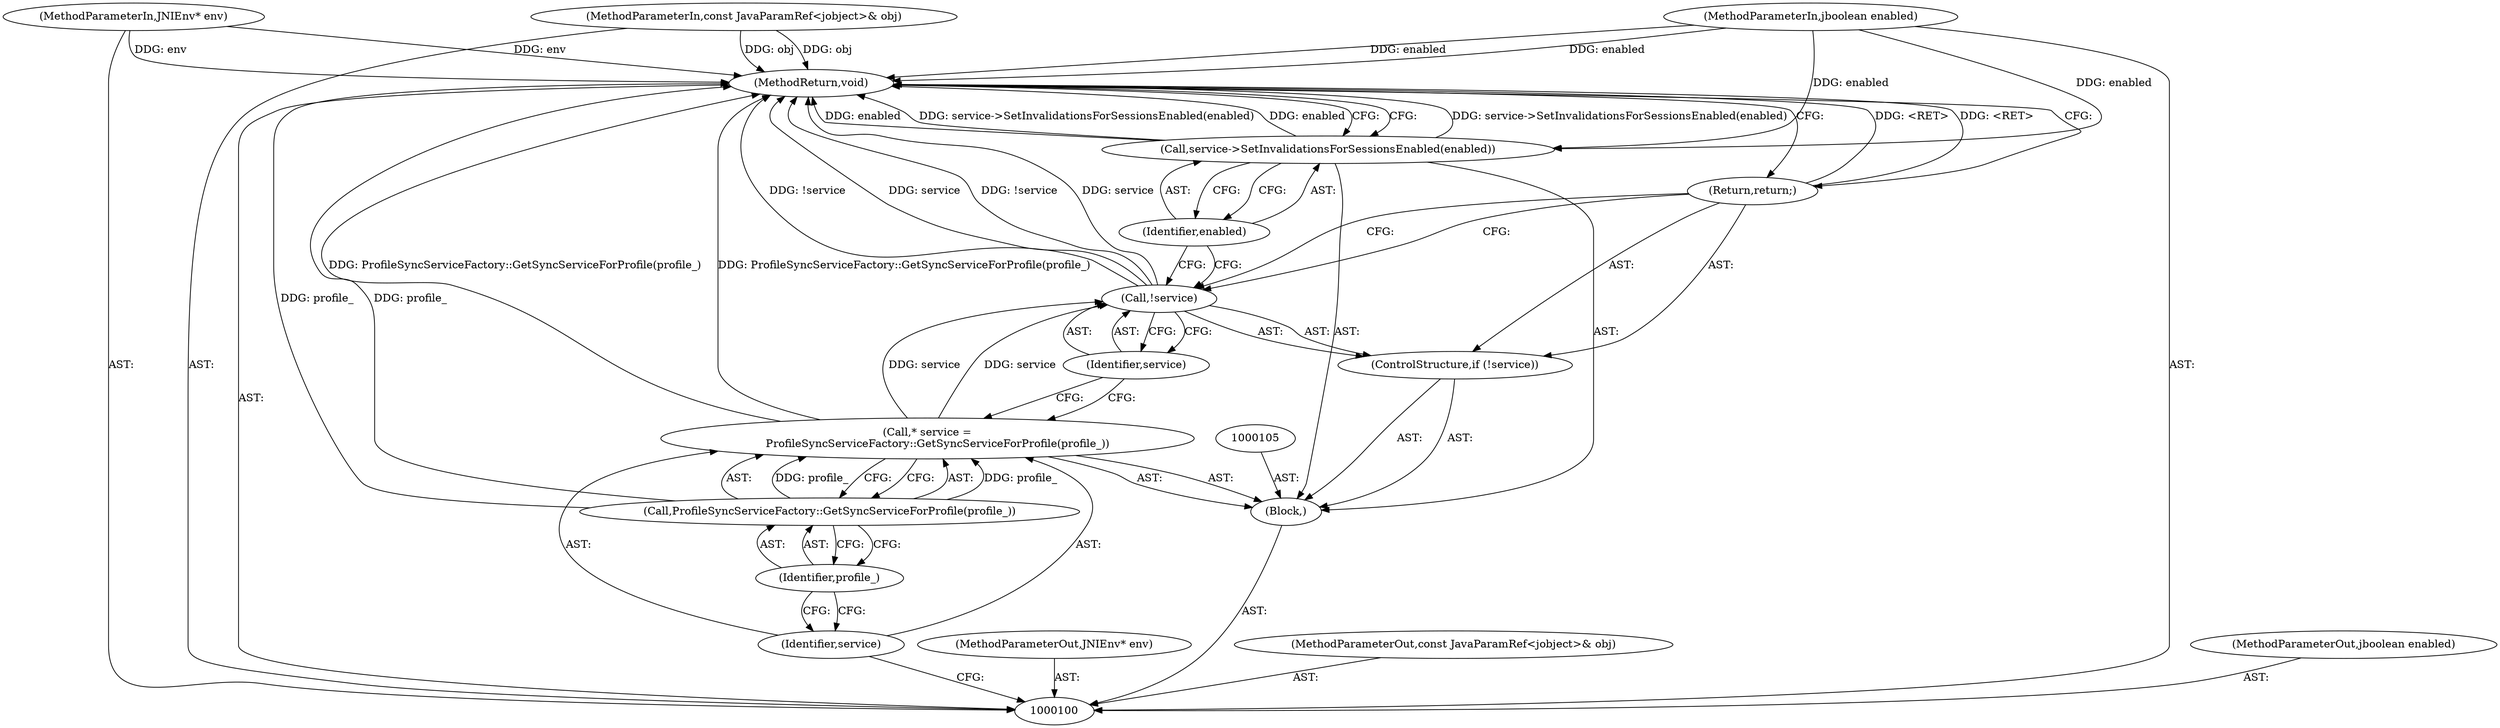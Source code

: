 digraph "0_Chrome_32a9879fc01c24f9216bb2975200ab8a4afac80c" {
"1000116" [label="(MethodReturn,void)"];
"1000114" [label="(Call,service->SetInvalidationsForSessionsEnabled(enabled))"];
"1000115" [label="(Identifier,enabled)"];
"1000101" [label="(MethodParameterIn,JNIEnv* env)"];
"1000141" [label="(MethodParameterOut,JNIEnv* env)"];
"1000102" [label="(MethodParameterIn,const JavaParamRef<jobject>& obj)"];
"1000142" [label="(MethodParameterOut,const JavaParamRef<jobject>& obj)"];
"1000104" [label="(Block,)"];
"1000103" [label="(MethodParameterIn,jboolean enabled)"];
"1000143" [label="(MethodParameterOut,jboolean enabled)"];
"1000106" [label="(Call,* service =\n      ProfileSyncServiceFactory::GetSyncServiceForProfile(profile_))"];
"1000107" [label="(Identifier,service)"];
"1000109" [label="(Identifier,profile_)"];
"1000108" [label="(Call,ProfileSyncServiceFactory::GetSyncServiceForProfile(profile_))"];
"1000110" [label="(ControlStructure,if (!service))"];
"1000111" [label="(Call,!service)"];
"1000112" [label="(Identifier,service)"];
"1000113" [label="(Return,return;)"];
"1000116" -> "1000100"  [label="AST: "];
"1000116" -> "1000113"  [label="CFG: "];
"1000116" -> "1000114"  [label="CFG: "];
"1000106" -> "1000116"  [label="DDG: ProfileSyncServiceFactory::GetSyncServiceForProfile(profile_)"];
"1000114" -> "1000116"  [label="DDG: service->SetInvalidationsForSessionsEnabled(enabled)"];
"1000114" -> "1000116"  [label="DDG: enabled"];
"1000103" -> "1000116"  [label="DDG: enabled"];
"1000101" -> "1000116"  [label="DDG: env"];
"1000111" -> "1000116"  [label="DDG: !service"];
"1000111" -> "1000116"  [label="DDG: service"];
"1000102" -> "1000116"  [label="DDG: obj"];
"1000108" -> "1000116"  [label="DDG: profile_"];
"1000113" -> "1000116"  [label="DDG: <RET>"];
"1000114" -> "1000104"  [label="AST: "];
"1000114" -> "1000115"  [label="CFG: "];
"1000115" -> "1000114"  [label="AST: "];
"1000116" -> "1000114"  [label="CFG: "];
"1000114" -> "1000116"  [label="DDG: service->SetInvalidationsForSessionsEnabled(enabled)"];
"1000114" -> "1000116"  [label="DDG: enabled"];
"1000103" -> "1000114"  [label="DDG: enabled"];
"1000115" -> "1000114"  [label="AST: "];
"1000115" -> "1000111"  [label="CFG: "];
"1000114" -> "1000115"  [label="CFG: "];
"1000101" -> "1000100"  [label="AST: "];
"1000101" -> "1000116"  [label="DDG: env"];
"1000141" -> "1000100"  [label="AST: "];
"1000102" -> "1000100"  [label="AST: "];
"1000102" -> "1000116"  [label="DDG: obj"];
"1000142" -> "1000100"  [label="AST: "];
"1000104" -> "1000100"  [label="AST: "];
"1000105" -> "1000104"  [label="AST: "];
"1000106" -> "1000104"  [label="AST: "];
"1000110" -> "1000104"  [label="AST: "];
"1000114" -> "1000104"  [label="AST: "];
"1000103" -> "1000100"  [label="AST: "];
"1000103" -> "1000116"  [label="DDG: enabled"];
"1000103" -> "1000114"  [label="DDG: enabled"];
"1000143" -> "1000100"  [label="AST: "];
"1000106" -> "1000104"  [label="AST: "];
"1000106" -> "1000108"  [label="CFG: "];
"1000107" -> "1000106"  [label="AST: "];
"1000108" -> "1000106"  [label="AST: "];
"1000112" -> "1000106"  [label="CFG: "];
"1000106" -> "1000116"  [label="DDG: ProfileSyncServiceFactory::GetSyncServiceForProfile(profile_)"];
"1000108" -> "1000106"  [label="DDG: profile_"];
"1000106" -> "1000111"  [label="DDG: service"];
"1000107" -> "1000106"  [label="AST: "];
"1000107" -> "1000100"  [label="CFG: "];
"1000109" -> "1000107"  [label="CFG: "];
"1000109" -> "1000108"  [label="AST: "];
"1000109" -> "1000107"  [label="CFG: "];
"1000108" -> "1000109"  [label="CFG: "];
"1000108" -> "1000106"  [label="AST: "];
"1000108" -> "1000109"  [label="CFG: "];
"1000109" -> "1000108"  [label="AST: "];
"1000106" -> "1000108"  [label="CFG: "];
"1000108" -> "1000116"  [label="DDG: profile_"];
"1000108" -> "1000106"  [label="DDG: profile_"];
"1000110" -> "1000104"  [label="AST: "];
"1000111" -> "1000110"  [label="AST: "];
"1000113" -> "1000110"  [label="AST: "];
"1000111" -> "1000110"  [label="AST: "];
"1000111" -> "1000112"  [label="CFG: "];
"1000112" -> "1000111"  [label="AST: "];
"1000113" -> "1000111"  [label="CFG: "];
"1000115" -> "1000111"  [label="CFG: "];
"1000111" -> "1000116"  [label="DDG: !service"];
"1000111" -> "1000116"  [label="DDG: service"];
"1000106" -> "1000111"  [label="DDG: service"];
"1000112" -> "1000111"  [label="AST: "];
"1000112" -> "1000106"  [label="CFG: "];
"1000111" -> "1000112"  [label="CFG: "];
"1000113" -> "1000110"  [label="AST: "];
"1000113" -> "1000111"  [label="CFG: "];
"1000116" -> "1000113"  [label="CFG: "];
"1000113" -> "1000116"  [label="DDG: <RET>"];
}
